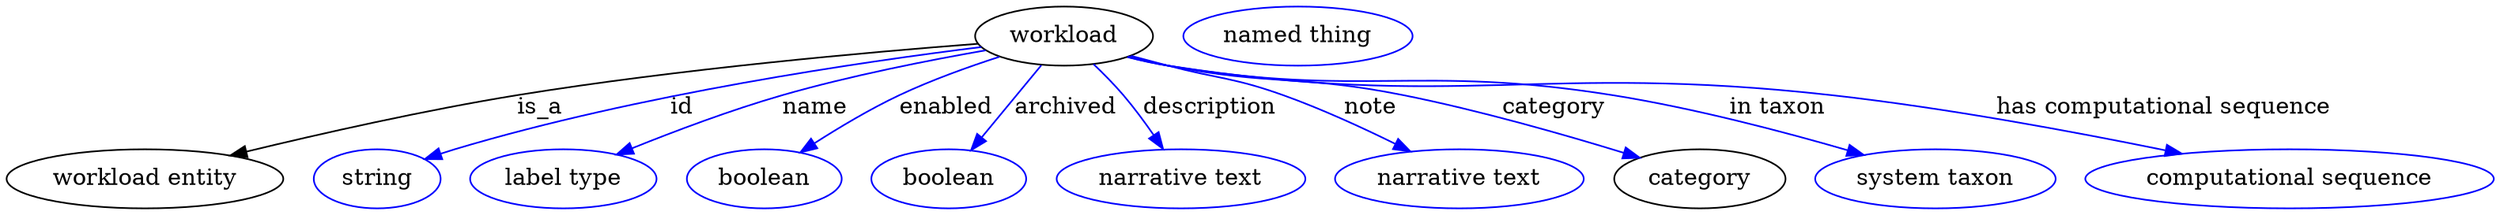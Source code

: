 digraph {
	graph [bb="0,0,1506,123"];
	node [label="\N"];
	workload	 [height=0.5,
		label=workload,
		pos="639.84,105",
		width=1.4985];
	"workload entity"	 [height=0.5,
		pos="83.843,18",
		width=2.329];
	workload -> "workload entity"	 [label=is_a,
		lp="322.84,61.5",
		pos="e,137.15,31.896 587.13,101.14 521.61,95.915 406.48,85.32 308.84,69 253.75,59.792 191.91,45.482 147.03,34.361"];
	id	 [color=blue,
		height=0.5,
		label=string,
		pos="223.84,18",
		width=1.0652];
	workload -> id	 [color=blue,
		label=id,
		lp="407.84,61.5",
		pos="e,252.97,29.834 588.51,99.204 516.39,90.209 381.51,70.26 270.84,36 268.1,35.152 265.29,34.226 262.48,33.255",
		style=solid];
	name	 [color=blue,
		height=0.5,
		label="label type",
		pos="336.84,18",
		width=1.5707];
	workload -> name	 [color=blue,
		label=name,
		lp="490.84,61.5",
		pos="e,370.77,32.577 591.64,96.774 557.56,90.463 510.98,80.837 470.84,69 440.04,59.916 406.25,47.035 380.31,36.491",
		style=solid];
	enabled	 [color=blue,
		height=0.5,
		label=boolean,
		pos="457.84,18",
		width=1.2999];
	workload -> enabled	 [color=blue,
		label=enabled,
		lp="568.34,61.5",
		pos="e,480.43,33.856 599.63,92.684 581.06,86.453 558.94,78.249 539.84,69 522.31,60.51 503.8,49.22 488.81,39.421",
		style=solid];
	archived	 [color=blue,
		height=0.5,
		label=boolean,
		pos="569.84,18",
		width=1.2999];
	workload -> archived	 [color=blue,
		label=archived,
		lp="641.34,61.5",
		pos="e,583.75,35.283 625.68,87.394 615.46,74.694 601.51,57.362 590.12,43.198",
		style=solid];
	description	 [color=blue,
		height=0.5,
		label="narrative text",
		pos="709.84,18",
		width=2.0943];
	workload -> description	 [color=blue,
		label=description,
		lp="728.84,61.5",
		pos="e,699.47,36.148 659.12,87.824 665.09,82.1 671.5,75.515 676.84,69 682.96,61.534 688.93,52.885 694.06,44.855",
		style=solid];
	note	 [color=blue,
		height=0.5,
		label="narrative text",
		pos="878.84,18",
		width=2.0943];
	workload -> note	 [color=blue,
		label=note,
		lp="825.84,61.5",
		pos="e,848.79,34.668 680.47,92.969 687.58,90.93 694.92,88.87 701.84,87 733.69,78.4 742.84,80.266 773.84,69 796.27,60.851 820.27,49.41 \
839.66,39.429",
		style=solid];
	category	 [height=0.5,
		pos="1023.8,18",
		width=1.4443];
	workload -> category	 [color=blue,
		label=category,
		lp="936.84,61.5",
		pos="e,984.16,29.785 679.3,92.535 686.74,90.473 694.49,88.517 701.84,87 765.01,73.968 782.63,81.791 845.84,69 898.8,58.286 910.93,50.979 \
962.84,36 966.61,34.912 970.51,33.779 974.43,32.634",
		style=solid];
	"in taxon"	 [color=blue,
		height=0.5,
		label="system taxon",
		pos="1166.8,18",
		width=2.022];
	workload -> "in taxon"	 [color=blue,
		label="in taxon",
		lp="1072.8,61.5",
		pos="e,1122.3,32.31 678.57,92.367 686.21,90.269 694.23,88.342 701.84,87 820.72,66.05 853.71,88.433 972.84,69 1020.6,61.203 1073.8,46.826 \
1112.3,35.32",
		style=solid];
	"has computational sequence"	 [color=blue,
		height=0.5,
		label="computational sequence",
		pos="1381.8,18",
		width=3.4483];
	workload -> "has computational sequence"	 [color=blue,
		label="has computational sequence",
		lp="1308.3,61.5",
		pos="e,1314.5,33.146 678.21,92.324 685.96,90.202 694.1,88.277 701.84,87 879.18,57.737 927.27,89.378 1105.8,69 1173.4,61.29 1249.3,46.828 \
1304.4,35.269",
		style=solid];
	"named thing_category"	 [color=blue,
		height=0.5,
		label="named thing",
		pos="780.84,105",
		width=1.9318];
}
